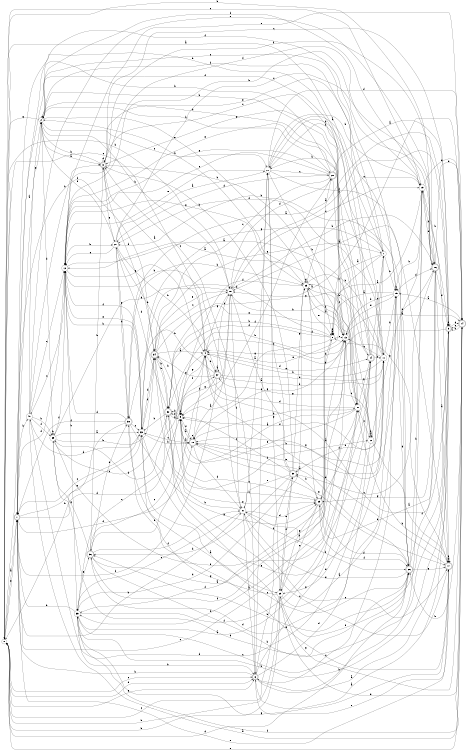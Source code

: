 digraph n33_5 {
__start0 [label="" shape="none"];

rankdir=LR;
size="8,5";

s0 [style="filled", color="black", fillcolor="white" shape="circle", label="0"];
s1 [style="rounded,filled", color="black", fillcolor="white" shape="doublecircle", label="1"];
s2 [style="filled", color="black", fillcolor="white" shape="circle", label="2"];
s3 [style="rounded,filled", color="black", fillcolor="white" shape="doublecircle", label="3"];
s4 [style="filled", color="black", fillcolor="white" shape="circle", label="4"];
s5 [style="rounded,filled", color="black", fillcolor="white" shape="doublecircle", label="5"];
s6 [style="rounded,filled", color="black", fillcolor="white" shape="doublecircle", label="6"];
s7 [style="filled", color="black", fillcolor="white" shape="circle", label="7"];
s8 [style="filled", color="black", fillcolor="white" shape="circle", label="8"];
s9 [style="filled", color="black", fillcolor="white" shape="circle", label="9"];
s10 [style="rounded,filled", color="black", fillcolor="white" shape="doublecircle", label="10"];
s11 [style="filled", color="black", fillcolor="white" shape="circle", label="11"];
s12 [style="filled", color="black", fillcolor="white" shape="circle", label="12"];
s13 [style="filled", color="black", fillcolor="white" shape="circle", label="13"];
s14 [style="rounded,filled", color="black", fillcolor="white" shape="doublecircle", label="14"];
s15 [style="filled", color="black", fillcolor="white" shape="circle", label="15"];
s16 [style="rounded,filled", color="black", fillcolor="white" shape="doublecircle", label="16"];
s17 [style="rounded,filled", color="black", fillcolor="white" shape="doublecircle", label="17"];
s18 [style="filled", color="black", fillcolor="white" shape="circle", label="18"];
s19 [style="filled", color="black", fillcolor="white" shape="circle", label="19"];
s20 [style="rounded,filled", color="black", fillcolor="white" shape="doublecircle", label="20"];
s21 [style="filled", color="black", fillcolor="white" shape="circle", label="21"];
s22 [style="filled", color="black", fillcolor="white" shape="circle", label="22"];
s23 [style="filled", color="black", fillcolor="white" shape="circle", label="23"];
s24 [style="rounded,filled", color="black", fillcolor="white" shape="doublecircle", label="24"];
s25 [style="rounded,filled", color="black", fillcolor="white" shape="doublecircle", label="25"];
s26 [style="rounded,filled", color="black", fillcolor="white" shape="doublecircle", label="26"];
s27 [style="filled", color="black", fillcolor="white" shape="circle", label="27"];
s28 [style="filled", color="black", fillcolor="white" shape="circle", label="28"];
s29 [style="filled", color="black", fillcolor="white" shape="circle", label="29"];
s30 [style="rounded,filled", color="black", fillcolor="white" shape="doublecircle", label="30"];
s31 [style="filled", color="black", fillcolor="white" shape="circle", label="31"];
s32 [style="rounded,filled", color="black", fillcolor="white" shape="doublecircle", label="32"];
s33 [style="filled", color="black", fillcolor="white" shape="circle", label="33"];
s34 [style="rounded,filled", color="black", fillcolor="white" shape="doublecircle", label="34"];
s35 [style="filled", color="black", fillcolor="white" shape="circle", label="35"];
s36 [style="rounded,filled", color="black", fillcolor="white" shape="doublecircle", label="36"];
s37 [style="rounded,filled", color="black", fillcolor="white" shape="doublecircle", label="37"];
s38 [style="rounded,filled", color="black", fillcolor="white" shape="doublecircle", label="38"];
s39 [style="filled", color="black", fillcolor="white" shape="circle", label="39"];
s40 [style="filled", color="black", fillcolor="white" shape="circle", label="40"];
s0 -> s1 [label="a"];
s0 -> s18 [label="b"];
s0 -> s6 [label="c"];
s0 -> s6 [label="d"];
s0 -> s14 [label="e"];
s0 -> s34 [label="f"];
s0 -> s6 [label="g"];
s0 -> s16 [label="h"];
s1 -> s2 [label="a"];
s1 -> s40 [label="b"];
s1 -> s13 [label="c"];
s1 -> s9 [label="d"];
s1 -> s0 [label="e"];
s1 -> s10 [label="f"];
s1 -> s33 [label="g"];
s1 -> s31 [label="h"];
s2 -> s3 [label="a"];
s2 -> s20 [label="b"];
s2 -> s28 [label="c"];
s2 -> s39 [label="d"];
s2 -> s23 [label="e"];
s2 -> s11 [label="f"];
s2 -> s0 [label="g"];
s2 -> s18 [label="h"];
s3 -> s4 [label="a"];
s3 -> s8 [label="b"];
s3 -> s11 [label="c"];
s3 -> s3 [label="d"];
s3 -> s7 [label="e"];
s3 -> s17 [label="f"];
s3 -> s27 [label="g"];
s3 -> s2 [label="h"];
s4 -> s5 [label="a"];
s4 -> s37 [label="b"];
s4 -> s0 [label="c"];
s4 -> s39 [label="d"];
s4 -> s24 [label="e"];
s4 -> s9 [label="f"];
s4 -> s9 [label="g"];
s4 -> s13 [label="h"];
s5 -> s6 [label="a"];
s5 -> s35 [label="b"];
s5 -> s3 [label="c"];
s5 -> s14 [label="d"];
s5 -> s5 [label="e"];
s5 -> s18 [label="f"];
s5 -> s4 [label="g"];
s5 -> s36 [label="h"];
s6 -> s5 [label="a"];
s6 -> s1 [label="b"];
s6 -> s3 [label="c"];
s6 -> s7 [label="d"];
s6 -> s17 [label="e"];
s6 -> s28 [label="f"];
s6 -> s21 [label="g"];
s6 -> s19 [label="h"];
s7 -> s8 [label="a"];
s7 -> s15 [label="b"];
s7 -> s2 [label="c"];
s7 -> s30 [label="d"];
s7 -> s4 [label="e"];
s7 -> s28 [label="f"];
s7 -> s33 [label="g"];
s7 -> s28 [label="h"];
s8 -> s9 [label="a"];
s8 -> s32 [label="b"];
s8 -> s8 [label="c"];
s8 -> s32 [label="d"];
s8 -> s13 [label="e"];
s8 -> s35 [label="f"];
s8 -> s8 [label="g"];
s8 -> s33 [label="h"];
s9 -> s10 [label="a"];
s9 -> s32 [label="b"];
s9 -> s25 [label="c"];
s9 -> s9 [label="d"];
s9 -> s32 [label="e"];
s9 -> s10 [label="f"];
s9 -> s18 [label="g"];
s9 -> s34 [label="h"];
s10 -> s9 [label="a"];
s10 -> s11 [label="b"];
s10 -> s33 [label="c"];
s10 -> s31 [label="d"];
s10 -> s10 [label="e"];
s10 -> s4 [label="f"];
s10 -> s17 [label="g"];
s10 -> s21 [label="h"];
s11 -> s12 [label="a"];
s11 -> s15 [label="b"];
s11 -> s13 [label="c"];
s11 -> s27 [label="d"];
s11 -> s10 [label="e"];
s11 -> s9 [label="f"];
s11 -> s18 [label="g"];
s11 -> s4 [label="h"];
s12 -> s13 [label="a"];
s12 -> s35 [label="b"];
s12 -> s40 [label="c"];
s12 -> s1 [label="d"];
s12 -> s4 [label="e"];
s12 -> s19 [label="f"];
s12 -> s23 [label="g"];
s12 -> s27 [label="h"];
s13 -> s14 [label="a"];
s13 -> s23 [label="b"];
s13 -> s21 [label="c"];
s13 -> s2 [label="d"];
s13 -> s12 [label="e"];
s13 -> s36 [label="f"];
s13 -> s10 [label="g"];
s13 -> s35 [label="h"];
s14 -> s15 [label="a"];
s14 -> s26 [label="b"];
s14 -> s5 [label="c"];
s14 -> s29 [label="d"];
s14 -> s12 [label="e"];
s14 -> s35 [label="f"];
s14 -> s34 [label="g"];
s14 -> s5 [label="h"];
s15 -> s8 [label="a"];
s15 -> s15 [label="b"];
s15 -> s6 [label="c"];
s15 -> s16 [label="d"];
s15 -> s13 [label="e"];
s15 -> s1 [label="f"];
s15 -> s26 [label="g"];
s15 -> s13 [label="h"];
s16 -> s17 [label="a"];
s16 -> s25 [label="b"];
s16 -> s30 [label="c"];
s16 -> s14 [label="d"];
s16 -> s5 [label="e"];
s16 -> s19 [label="f"];
s16 -> s25 [label="g"];
s16 -> s12 [label="h"];
s17 -> s18 [label="a"];
s17 -> s17 [label="b"];
s17 -> s34 [label="c"];
s17 -> s4 [label="d"];
s17 -> s1 [label="e"];
s17 -> s17 [label="f"];
s17 -> s8 [label="g"];
s17 -> s21 [label="h"];
s18 -> s10 [label="a"];
s18 -> s16 [label="b"];
s18 -> s19 [label="c"];
s18 -> s20 [label="d"];
s18 -> s34 [label="e"];
s18 -> s31 [label="f"];
s18 -> s4 [label="g"];
s18 -> s21 [label="h"];
s19 -> s8 [label="a"];
s19 -> s15 [label="b"];
s19 -> s0 [label="c"];
s19 -> s16 [label="d"];
s19 -> s14 [label="e"];
s19 -> s2 [label="f"];
s19 -> s10 [label="g"];
s19 -> s5 [label="h"];
s20 -> s5 [label="a"];
s20 -> s21 [label="b"];
s20 -> s34 [label="c"];
s20 -> s27 [label="d"];
s20 -> s12 [label="e"];
s20 -> s9 [label="f"];
s20 -> s12 [label="g"];
s20 -> s1 [label="h"];
s21 -> s9 [label="a"];
s21 -> s2 [label="b"];
s21 -> s22 [label="c"];
s21 -> s4 [label="d"];
s21 -> s9 [label="e"];
s21 -> s31 [label="f"];
s21 -> s24 [label="g"];
s21 -> s28 [label="h"];
s22 -> s17 [label="a"];
s22 -> s23 [label="b"];
s22 -> s23 [label="c"];
s22 -> s40 [label="d"];
s22 -> s16 [label="e"];
s22 -> s22 [label="f"];
s22 -> s37 [label="g"];
s22 -> s22 [label="h"];
s23 -> s13 [label="a"];
s23 -> s24 [label="b"];
s23 -> s19 [label="c"];
s23 -> s25 [label="d"];
s23 -> s8 [label="e"];
s23 -> s9 [label="f"];
s23 -> s23 [label="g"];
s23 -> s2 [label="h"];
s24 -> s0 [label="a"];
s24 -> s11 [label="b"];
s24 -> s7 [label="c"];
s24 -> s25 [label="d"];
s24 -> s29 [label="e"];
s24 -> s2 [label="f"];
s24 -> s3 [label="g"];
s24 -> s1 [label="h"];
s25 -> s20 [label="a"];
s25 -> s8 [label="b"];
s25 -> s9 [label="c"];
s25 -> s26 [label="d"];
s25 -> s29 [label="e"];
s25 -> s26 [label="f"];
s25 -> s29 [label="g"];
s25 -> s30 [label="h"];
s26 -> s10 [label="a"];
s26 -> s27 [label="b"];
s26 -> s38 [label="c"];
s26 -> s0 [label="d"];
s26 -> s31 [label="e"];
s26 -> s16 [label="f"];
s26 -> s17 [label="g"];
s26 -> s19 [label="h"];
s27 -> s28 [label="a"];
s27 -> s37 [label="b"];
s27 -> s16 [label="c"];
s27 -> s38 [label="d"];
s27 -> s12 [label="e"];
s27 -> s2 [label="f"];
s27 -> s38 [label="g"];
s27 -> s9 [label="h"];
s28 -> s15 [label="a"];
s28 -> s21 [label="b"];
s28 -> s20 [label="c"];
s28 -> s14 [label="d"];
s28 -> s12 [label="e"];
s28 -> s26 [label="f"];
s28 -> s29 [label="g"];
s28 -> s19 [label="h"];
s29 -> s15 [label="a"];
s29 -> s0 [label="b"];
s29 -> s0 [label="c"];
s29 -> s30 [label="d"];
s29 -> s30 [label="e"];
s29 -> s26 [label="f"];
s29 -> s33 [label="g"];
s29 -> s0 [label="h"];
s30 -> s18 [label="a"];
s30 -> s3 [label="b"];
s30 -> s9 [label="c"];
s30 -> s28 [label="d"];
s30 -> s31 [label="e"];
s30 -> s6 [label="f"];
s30 -> s23 [label="g"];
s30 -> s36 [label="h"];
s31 -> s6 [label="a"];
s31 -> s32 [label="b"];
s31 -> s35 [label="c"];
s31 -> s25 [label="d"];
s31 -> s17 [label="e"];
s31 -> s26 [label="f"];
s31 -> s28 [label="g"];
s31 -> s12 [label="h"];
s32 -> s14 [label="a"];
s32 -> s33 [label="b"];
s32 -> s35 [label="c"];
s32 -> s27 [label="d"];
s32 -> s25 [label="e"];
s32 -> s22 [label="f"];
s32 -> s9 [label="g"];
s32 -> s13 [label="h"];
s33 -> s29 [label="a"];
s33 -> s12 [label="b"];
s33 -> s1 [label="c"];
s33 -> s34 [label="d"];
s33 -> s12 [label="e"];
s33 -> s12 [label="f"];
s33 -> s11 [label="g"];
s33 -> s10 [label="h"];
s34 -> s4 [label="a"];
s34 -> s32 [label="b"];
s34 -> s18 [label="c"];
s34 -> s3 [label="d"];
s34 -> s13 [label="e"];
s34 -> s33 [label="f"];
s34 -> s7 [label="g"];
s34 -> s32 [label="h"];
s35 -> s21 [label="a"];
s35 -> s6 [label="b"];
s35 -> s26 [label="c"];
s35 -> s23 [label="d"];
s35 -> s36 [label="e"];
s35 -> s24 [label="f"];
s35 -> s17 [label="g"];
s35 -> s1 [label="h"];
s36 -> s13 [label="a"];
s36 -> s5 [label="b"];
s36 -> s37 [label="c"];
s36 -> s15 [label="d"];
s36 -> s38 [label="e"];
s36 -> s31 [label="f"];
s36 -> s39 [label="g"];
s36 -> s3 [label="h"];
s37 -> s37 [label="a"];
s37 -> s11 [label="b"];
s37 -> s18 [label="c"];
s37 -> s11 [label="d"];
s37 -> s36 [label="e"];
s37 -> s1 [label="f"];
s37 -> s34 [label="g"];
s37 -> s38 [label="h"];
s38 -> s5 [label="a"];
s38 -> s0 [label="b"];
s38 -> s33 [label="c"];
s38 -> s12 [label="d"];
s38 -> s17 [label="e"];
s38 -> s1 [label="f"];
s38 -> s25 [label="g"];
s38 -> s23 [label="h"];
s39 -> s33 [label="a"];
s39 -> s39 [label="b"];
s39 -> s32 [label="c"];
s39 -> s26 [label="d"];
s39 -> s24 [label="e"];
s39 -> s12 [label="f"];
s39 -> s18 [label="g"];
s39 -> s34 [label="h"];
s40 -> s14 [label="a"];
s40 -> s3 [label="b"];
s40 -> s12 [label="c"];
s40 -> s33 [label="d"];
s40 -> s16 [label="e"];
s40 -> s39 [label="f"];
s40 -> s2 [label="g"];
s40 -> s39 [label="h"];

}